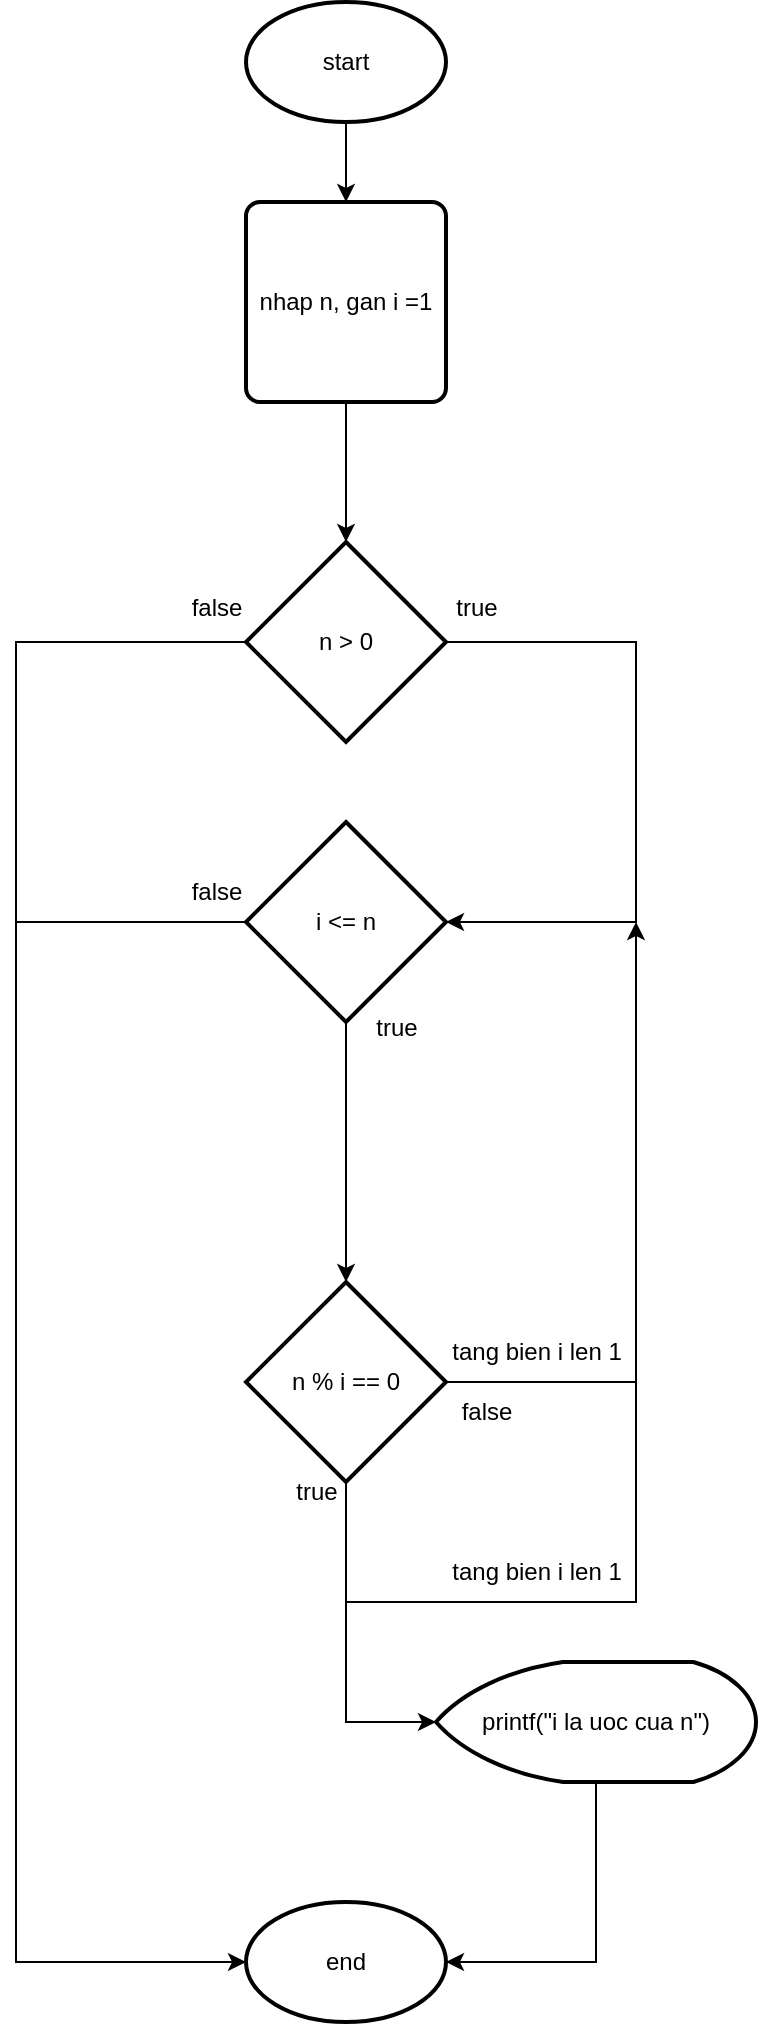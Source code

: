 <mxfile version="25.0.3">
  <diagram name="Page-1" id="OzlNGk6A9shvJIx3Nv5U">
    <mxGraphModel dx="1592" dy="1052" grid="1" gridSize="10" guides="1" tooltips="1" connect="1" arrows="1" fold="1" page="1" pageScale="1" pageWidth="850" pageHeight="1100" math="0" shadow="0">
      <root>
        <mxCell id="0" />
        <mxCell id="1" parent="0" />
        <mxCell id="a822mHpvjUtGGVMt2L-W-24" style="edgeStyle=orthogonalEdgeStyle;rounded=0;orthogonalLoop=1;jettySize=auto;html=1;entryX=0.5;entryY=0;entryDx=0;entryDy=0;" edge="1" parent="1" source="a822mHpvjUtGGVMt2L-W-22" target="a822mHpvjUtGGVMt2L-W-23">
          <mxGeometry relative="1" as="geometry" />
        </mxCell>
        <mxCell id="a822mHpvjUtGGVMt2L-W-22" value="start" style="strokeWidth=2;html=1;shape=mxgraph.flowchart.start_1;whiteSpace=wrap;" vertex="1" parent="1">
          <mxGeometry x="375" y="380" width="100" height="60" as="geometry" />
        </mxCell>
        <mxCell id="a822mHpvjUtGGVMt2L-W-23" value="nhap n, gan i =1" style="rounded=1;whiteSpace=wrap;html=1;absoluteArcSize=1;arcSize=14;strokeWidth=2;" vertex="1" parent="1">
          <mxGeometry x="375" y="480" width="100" height="100" as="geometry" />
        </mxCell>
        <mxCell id="a822mHpvjUtGGVMt2L-W-28" style="edgeStyle=orthogonalEdgeStyle;rounded=0;orthogonalLoop=1;jettySize=auto;html=1;entryX=0;entryY=0.5;entryDx=0;entryDy=0;entryPerimeter=0;" edge="1" parent="1" source="a822mHpvjUtGGVMt2L-W-25" target="a822mHpvjUtGGVMt2L-W-27">
          <mxGeometry relative="1" as="geometry">
            <mxPoint x="330" y="1080" as="targetPoint" />
            <Array as="points">
              <mxPoint x="260" y="700" />
              <mxPoint x="260" y="1360" />
            </Array>
          </mxGeometry>
        </mxCell>
        <mxCell id="a822mHpvjUtGGVMt2L-W-32" style="edgeStyle=orthogonalEdgeStyle;rounded=0;orthogonalLoop=1;jettySize=auto;html=1;entryX=1;entryY=0.5;entryDx=0;entryDy=0;entryPerimeter=0;" edge="1" parent="1" source="a822mHpvjUtGGVMt2L-W-25" target="a822mHpvjUtGGVMt2L-W-31">
          <mxGeometry relative="1" as="geometry">
            <mxPoint x="480" y="840" as="targetPoint" />
            <Array as="points">
              <mxPoint x="570" y="700" />
              <mxPoint x="570" y="840" />
            </Array>
          </mxGeometry>
        </mxCell>
        <mxCell id="a822mHpvjUtGGVMt2L-W-25" value="n &amp;gt; 0" style="strokeWidth=2;html=1;shape=mxgraph.flowchart.decision;whiteSpace=wrap;" vertex="1" parent="1">
          <mxGeometry x="375" y="650" width="100" height="100" as="geometry" />
        </mxCell>
        <mxCell id="a822mHpvjUtGGVMt2L-W-26" style="edgeStyle=orthogonalEdgeStyle;rounded=0;orthogonalLoop=1;jettySize=auto;html=1;entryX=0.5;entryY=0;entryDx=0;entryDy=0;entryPerimeter=0;" edge="1" parent="1" source="a822mHpvjUtGGVMt2L-W-23" target="a822mHpvjUtGGVMt2L-W-25">
          <mxGeometry relative="1" as="geometry" />
        </mxCell>
        <mxCell id="a822mHpvjUtGGVMt2L-W-27" value="end" style="strokeWidth=2;html=1;shape=mxgraph.flowchart.start_1;whiteSpace=wrap;" vertex="1" parent="1">
          <mxGeometry x="375" y="1330" width="100" height="60" as="geometry" />
        </mxCell>
        <mxCell id="a822mHpvjUtGGVMt2L-W-29" value="false" style="text;html=1;align=center;verticalAlign=middle;resizable=0;points=[];autosize=1;strokeColor=none;fillColor=none;" vertex="1" parent="1">
          <mxGeometry x="335" y="668" width="50" height="30" as="geometry" />
        </mxCell>
        <mxCell id="a822mHpvjUtGGVMt2L-W-30" value="true" style="text;html=1;align=center;verticalAlign=middle;resizable=0;points=[];autosize=1;strokeColor=none;fillColor=none;" vertex="1" parent="1">
          <mxGeometry x="470" y="668" width="40" height="30" as="geometry" />
        </mxCell>
        <mxCell id="a822mHpvjUtGGVMt2L-W-31" value="i &amp;lt;= n" style="strokeWidth=2;html=1;shape=mxgraph.flowchart.decision;whiteSpace=wrap;" vertex="1" parent="1">
          <mxGeometry x="375" y="790" width="100" height="100" as="geometry" />
        </mxCell>
        <mxCell id="a822mHpvjUtGGVMt2L-W-33" value="" style="endArrow=none;html=1;rounded=0;entryX=0;entryY=0.5;entryDx=0;entryDy=0;entryPerimeter=0;" edge="1" parent="1" target="a822mHpvjUtGGVMt2L-W-31">
          <mxGeometry width="50" height="50" relative="1" as="geometry">
            <mxPoint x="260" y="840" as="sourcePoint" />
            <mxPoint x="540" y="990" as="targetPoint" />
            <Array as="points">
              <mxPoint x="320" y="840" />
            </Array>
          </mxGeometry>
        </mxCell>
        <mxCell id="a822mHpvjUtGGVMt2L-W-35" value="false" style="text;html=1;align=center;verticalAlign=middle;resizable=0;points=[];autosize=1;strokeColor=none;fillColor=none;" vertex="1" parent="1">
          <mxGeometry x="335" y="810" width="50" height="30" as="geometry" />
        </mxCell>
        <mxCell id="a822mHpvjUtGGVMt2L-W-36" value="tang bien i len 1" style="text;html=1;align=center;verticalAlign=middle;resizable=0;points=[];autosize=1;strokeColor=none;fillColor=none;rotation=0;" vertex="1" parent="1">
          <mxGeometry x="465" y="1040" width="110" height="30" as="geometry" />
        </mxCell>
        <mxCell id="a822mHpvjUtGGVMt2L-W-41" style="edgeStyle=orthogonalEdgeStyle;rounded=0;orthogonalLoop=1;jettySize=auto;html=1;entryX=0;entryY=0.5;entryDx=0;entryDy=0;entryPerimeter=0;" edge="1" parent="1" source="a822mHpvjUtGGVMt2L-W-37" target="a822mHpvjUtGGVMt2L-W-43">
          <mxGeometry relative="1" as="geometry">
            <mxPoint x="560" y="990" as="targetPoint" />
          </mxGeometry>
        </mxCell>
        <mxCell id="a822mHpvjUtGGVMt2L-W-37" value="n % i == 0" style="strokeWidth=2;html=1;shape=mxgraph.flowchart.decision;whiteSpace=wrap;" vertex="1" parent="1">
          <mxGeometry x="375" y="1020" width="100" height="100" as="geometry" />
        </mxCell>
        <mxCell id="a822mHpvjUtGGVMt2L-W-38" style="edgeStyle=orthogonalEdgeStyle;rounded=0;orthogonalLoop=1;jettySize=auto;html=1;entryX=0.5;entryY=0;entryDx=0;entryDy=0;entryPerimeter=0;" edge="1" parent="1" source="a822mHpvjUtGGVMt2L-W-31" target="a822mHpvjUtGGVMt2L-W-37">
          <mxGeometry relative="1" as="geometry" />
        </mxCell>
        <mxCell id="a822mHpvjUtGGVMt2L-W-39" value="true" style="text;html=1;align=center;verticalAlign=middle;resizable=0;points=[];autosize=1;strokeColor=none;fillColor=none;" vertex="1" parent="1">
          <mxGeometry x="430" y="878" width="40" height="30" as="geometry" />
        </mxCell>
        <mxCell id="a822mHpvjUtGGVMt2L-W-42" value="true" style="text;html=1;align=center;verticalAlign=middle;resizable=0;points=[];autosize=1;strokeColor=none;fillColor=none;" vertex="1" parent="1">
          <mxGeometry x="390" y="1110" width="40" height="30" as="geometry" />
        </mxCell>
        <mxCell id="a822mHpvjUtGGVMt2L-W-43" value="printf(&quot;i la uoc cua n&quot;)" style="strokeWidth=2;html=1;shape=mxgraph.flowchart.display;whiteSpace=wrap;" vertex="1" parent="1">
          <mxGeometry x="470" y="1210" width="160" height="60" as="geometry" />
        </mxCell>
        <mxCell id="a822mHpvjUtGGVMt2L-W-45" value="false" style="text;html=1;align=center;verticalAlign=middle;resizable=0;points=[];autosize=1;strokeColor=none;fillColor=none;" vertex="1" parent="1">
          <mxGeometry x="470" y="1070" width="50" height="30" as="geometry" />
        </mxCell>
        <mxCell id="a822mHpvjUtGGVMt2L-W-49" style="edgeStyle=orthogonalEdgeStyle;rounded=0;orthogonalLoop=1;jettySize=auto;html=1;entryX=1;entryY=0.5;entryDx=0;entryDy=0;entryPerimeter=0;" edge="1" parent="1" source="a822mHpvjUtGGVMt2L-W-43" target="a822mHpvjUtGGVMt2L-W-27">
          <mxGeometry relative="1" as="geometry" />
        </mxCell>
        <mxCell id="a822mHpvjUtGGVMt2L-W-50" value="" style="endArrow=classic;html=1;rounded=0;" edge="1" parent="1">
          <mxGeometry width="50" height="50" relative="1" as="geometry">
            <mxPoint x="475" y="1070" as="sourcePoint" />
            <mxPoint x="570" y="840" as="targetPoint" />
            <Array as="points">
              <mxPoint x="570" y="1070" />
            </Array>
          </mxGeometry>
        </mxCell>
        <mxCell id="a822mHpvjUtGGVMt2L-W-51" value="tang bien i len 1" style="text;html=1;align=center;verticalAlign=middle;resizable=0;points=[];autosize=1;strokeColor=none;fillColor=none;rotation=0;" vertex="1" parent="1">
          <mxGeometry x="465" y="1150" width="110" height="30" as="geometry" />
        </mxCell>
        <mxCell id="a822mHpvjUtGGVMt2L-W-52" value="" style="endArrow=none;html=1;rounded=0;" edge="1" parent="1">
          <mxGeometry width="50" height="50" relative="1" as="geometry">
            <mxPoint x="425" y="1180" as="sourcePoint" />
            <mxPoint x="570" y="1070" as="targetPoint" />
            <Array as="points">
              <mxPoint x="570" y="1180" />
            </Array>
          </mxGeometry>
        </mxCell>
      </root>
    </mxGraphModel>
  </diagram>
</mxfile>
